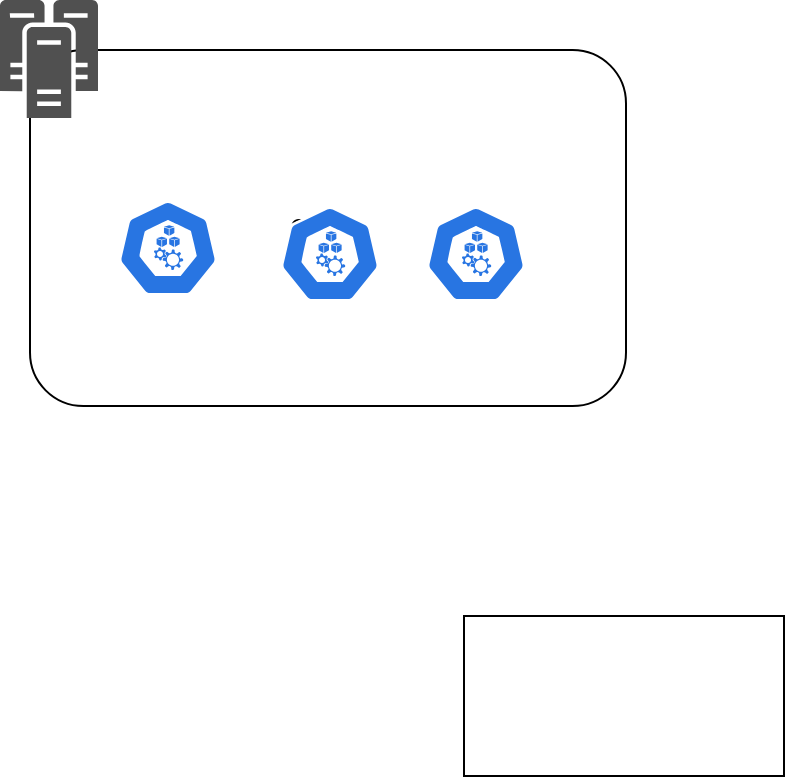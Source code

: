 <mxfile version="24.7.16">
  <diagram name="Page-1" id="59Y_JfjsO_bFCfkz-cOx">
    <mxGraphModel dx="1450" dy="1015" grid="0" gridSize="10" guides="1" tooltips="1" connect="1" arrows="1" fold="1" page="0" pageScale="1" pageWidth="850" pageHeight="1100" math="0" shadow="0">
      <root>
        <mxCell id="0" />
        <mxCell id="1" parent="0" />
        <mxCell id="NxQ_-ippO0m-1dlmv5_o-5" value="Cluster" style="rounded=1;whiteSpace=wrap;html=1;horizontal=1;" vertex="1" parent="1">
          <mxGeometry x="-34" y="-123" width="298" height="178" as="geometry" />
        </mxCell>
        <mxCell id="NxQ_-ippO0m-1dlmv5_o-1" value="" style="aspect=fixed;sketch=0;html=1;dashed=0;whitespace=wrap;verticalLabelPosition=bottom;verticalAlign=top;fillColor=#2875E2;strokeColor=#ffffff;points=[[0.005,0.63,0],[0.1,0.2,0],[0.9,0.2,0],[0.5,0,0],[0.995,0.63,0],[0.72,0.99,0],[0.5,1,0],[0.28,0.99,0]];shape=mxgraph.kubernetes.icon2;prIcon=node" vertex="1" parent="1">
          <mxGeometry x="10" y="-48" width="50" height="48" as="geometry" />
        </mxCell>
        <mxCell id="NxQ_-ippO0m-1dlmv5_o-2" value="" style="aspect=fixed;sketch=0;html=1;dashed=0;whitespace=wrap;verticalLabelPosition=bottom;verticalAlign=top;fillColor=#2875E2;strokeColor=#ffffff;points=[[0.005,0.63,0],[0.1,0.2,0],[0.9,0.2,0],[0.5,0,0],[0.995,0.63,0],[0.72,0.99,0],[0.5,1,0],[0.28,0.99,0]];shape=mxgraph.kubernetes.icon2;prIcon=node" vertex="1" parent="1">
          <mxGeometry x="91" y="-45" width="50" height="48" as="geometry" />
        </mxCell>
        <mxCell id="NxQ_-ippO0m-1dlmv5_o-3" value="" style="aspect=fixed;sketch=0;html=1;dashed=0;whitespace=wrap;verticalLabelPosition=bottom;verticalAlign=top;fillColor=#2875E2;strokeColor=#ffffff;points=[[0.005,0.63,0],[0.1,0.2,0],[0.9,0.2,0],[0.5,0,0],[0.995,0.63,0],[0.72,0.99,0],[0.5,1,0],[0.28,0.99,0]];shape=mxgraph.kubernetes.icon2;prIcon=node" vertex="1" parent="1">
          <mxGeometry x="164" y="-45" width="50" height="48" as="geometry" />
        </mxCell>
        <mxCell id="NxQ_-ippO0m-1dlmv5_o-4" value="" style="sketch=0;pointerEvents=1;shadow=0;dashed=0;html=1;strokeColor=none;fillColor=#505050;labelPosition=center;verticalLabelPosition=bottom;verticalAlign=top;outlineConnect=0;align=center;shape=mxgraph.office.servers.cluster_server;" vertex="1" parent="1">
          <mxGeometry x="-49" y="-148" width="49" height="59" as="geometry" />
        </mxCell>
        <mxCell id="NxQ_-ippO0m-1dlmv5_o-6" value="" style="rounded=0;whiteSpace=wrap;html=1;" vertex="1" parent="1">
          <mxGeometry x="183" y="160" width="160" height="80" as="geometry" />
        </mxCell>
      </root>
    </mxGraphModel>
  </diagram>
</mxfile>
